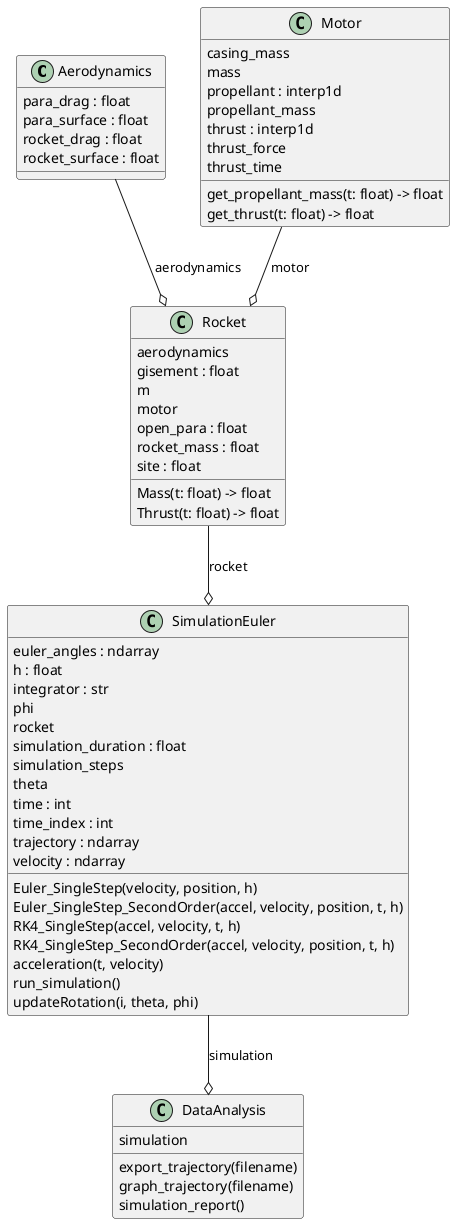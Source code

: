 @startuml classes
set namespaceSeparator none
class "Aerodynamics" as simulation.Aerodynamics {
  para_drag : float
  para_surface : float
  rocket_drag : float
  rocket_surface : float
}
class "DataAnalysis" as simulation.DataAnalysis {
  simulation
  export_trajectory(filename)
  graph_trajectory(filename)
  simulation_report()
}
class "Motor" as simulation.Motor {
  casing_mass
  mass
  propellant : interp1d
  propellant_mass
  thrust : interp1d
  thrust_force
  thrust_time
  get_propellant_mass(t: float) -> float
  get_thrust(t: float) -> float
}
class "Rocket" as simulation.Rocket {
  aerodynamics
  gisement : float
  m
  motor
  open_para : float
  rocket_mass : float
  site : float
  Mass(t: float) -> float
  Thrust(t: float) -> float
}
class "SimulationEuler" as simulation.SimulationEuler {
  euler_angles : ndarray
  h : float
  integrator : str
  phi
  rocket
  simulation_duration : float
  simulation_steps
  theta
  time : int
  time_index : int
  trajectory : ndarray
  velocity : ndarray
  Euler_SingleStep(velocity, position, h)
  Euler_SingleStep_SecondOrder(accel, velocity, position, t, h)
  RK4_SingleStep(accel, velocity, t, h)
  RK4_SingleStep_SecondOrder(accel, velocity, position, t, h)
  acceleration(t, velocity)
  run_simulation()
  updateRotation(i, theta, phi)
}
simulation.Aerodynamics --o simulation.Rocket : aerodynamics
simulation.Motor --o simulation.Rocket : motor
simulation.Rocket --o simulation.SimulationEuler : rocket
simulation.SimulationEuler --o simulation.DataAnalysis : simulation
@enduml
